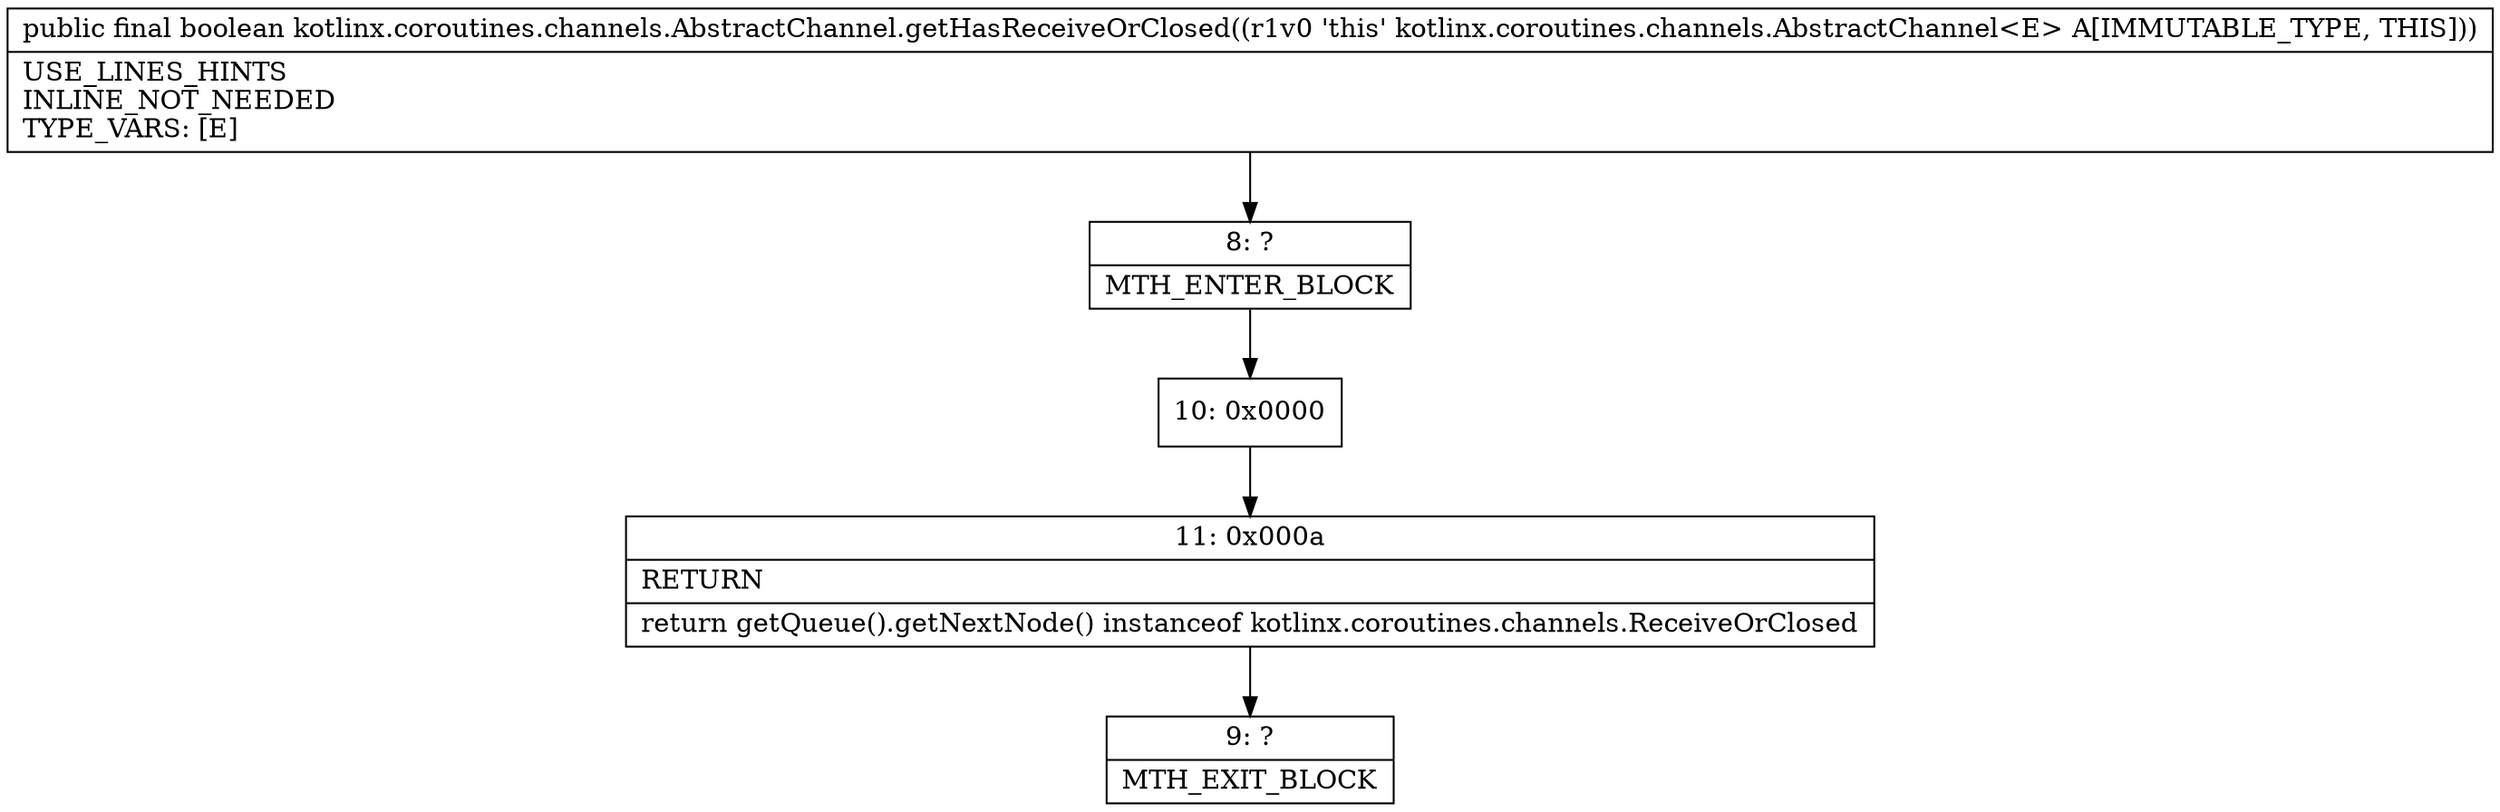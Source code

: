digraph "CFG forkotlinx.coroutines.channels.AbstractChannel.getHasReceiveOrClosed()Z" {
Node_8 [shape=record,label="{8\:\ ?|MTH_ENTER_BLOCK\l}"];
Node_10 [shape=record,label="{10\:\ 0x0000}"];
Node_11 [shape=record,label="{11\:\ 0x000a|RETURN\l|return getQueue().getNextNode() instanceof kotlinx.coroutines.channels.ReceiveOrClosed\l}"];
Node_9 [shape=record,label="{9\:\ ?|MTH_EXIT_BLOCK\l}"];
MethodNode[shape=record,label="{public final boolean kotlinx.coroutines.channels.AbstractChannel.getHasReceiveOrClosed((r1v0 'this' kotlinx.coroutines.channels.AbstractChannel\<E\> A[IMMUTABLE_TYPE, THIS]))  | USE_LINES_HINTS\lINLINE_NOT_NEEDED\lTYPE_VARS: [E]\l}"];
MethodNode -> Node_8;Node_8 -> Node_10;
Node_10 -> Node_11;
Node_11 -> Node_9;
}

